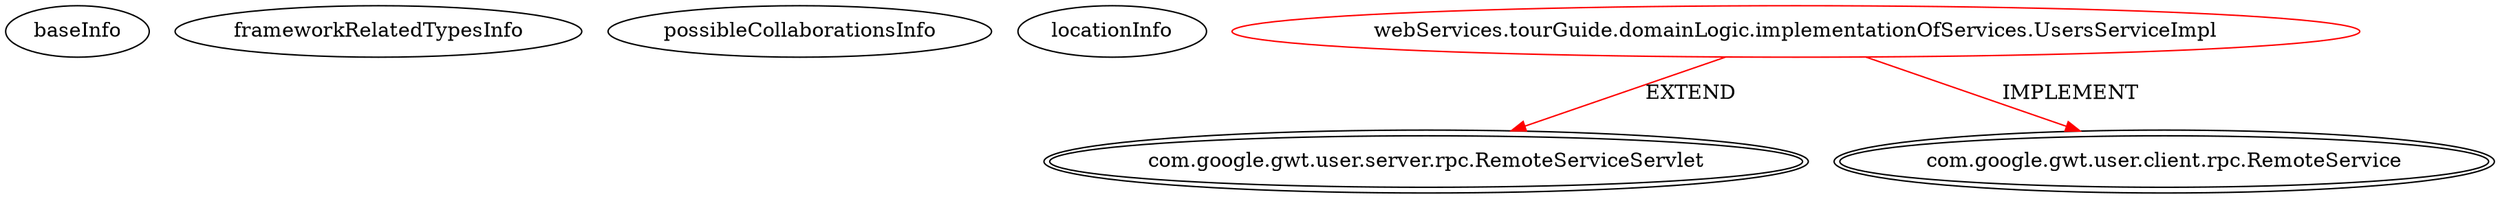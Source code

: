 digraph {
baseInfo[graphId=4672,category="extension_graph",isAnonymous=false,possibleRelation=false]
frameworkRelatedTypesInfo[0="com.google.gwt.user.server.rpc.RemoteServiceServlet",1="com.google.gwt.user.client.rpc.RemoteService"]
possibleCollaborationsInfo[]
locationInfo[projectName="wuiidl-webservice",filePath="/wuiidl-webservice/webservice-master/tourGuide/src/webServices/tourGuide/domainLogic/implementationOfServices/UsersServiceImpl.java",contextSignature="UsersServiceImpl",graphId="4672"]
0[label="webServices.tourGuide.domainLogic.implementationOfServices.UsersServiceImpl",vertexType="ROOT_CLIENT_CLASS_DECLARATION",isFrameworkType=false,color=red]
1[label="com.google.gwt.user.server.rpc.RemoteServiceServlet",vertexType="FRAMEWORK_CLASS_TYPE",isFrameworkType=true,peripheries=2]
2[label="com.google.gwt.user.client.rpc.RemoteService",vertexType="FRAMEWORK_INTERFACE_TYPE",isFrameworkType=true,peripheries=2]
0->1[label="EXTEND",color=red]
0->2[label="IMPLEMENT",color=red]
}
